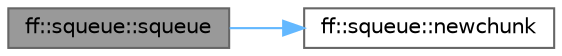 digraph "ff::squeue::squeue"
{
 // LATEX_PDF_SIZE
  bgcolor="transparent";
  edge [fontname=Helvetica,fontsize=10,labelfontname=Helvetica,labelfontsize=10];
  node [fontname=Helvetica,fontsize=10,shape=box,height=0.2,width=0.4];
  rankdir="LR";
  Node1 [id="Node000001",label="ff::squeue::squeue",height=0.2,width=0.4,color="gray40", fillcolor="grey60", style="filled", fontcolor="black",tooltip=" "];
  Node1 -> Node2 [id="edge1_Node000001_Node000002",color="steelblue1",style="solid",tooltip=" "];
  Node2 [id="Node000002",label="ff::squeue::newchunk",height=0.2,width=0.4,color="grey40", fillcolor="white", style="filled",URL="$classff_1_1squeue.html#ad9b82dbb091a6e3865d5c091fa97dce5",tooltip=" "];
}
